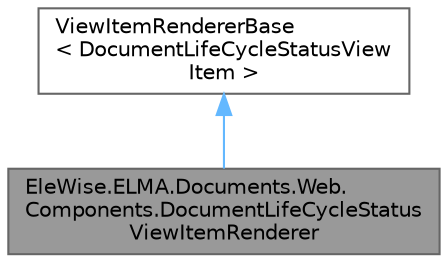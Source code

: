 digraph "EleWise.ELMA.Documents.Web.Components.DocumentLifeCycleStatusViewItemRenderer"
{
 // LATEX_PDF_SIZE
  bgcolor="transparent";
  edge [fontname=Helvetica,fontsize=10,labelfontname=Helvetica,labelfontsize=10];
  node [fontname=Helvetica,fontsize=10,shape=box,height=0.2,width=0.4];
  Node1 [id="Node000001",label="EleWise.ELMA.Documents.Web.\lComponents.DocumentLifeCycleStatus\lViewItemRenderer",height=0.2,width=0.4,color="gray40", fillcolor="grey60", style="filled", fontcolor="black",tooltip=" "];
  Node2 -> Node1 [id="edge1_Node000001_Node000002",dir="back",color="steelblue1",style="solid",tooltip=" "];
  Node2 [id="Node000002",label="ViewItemRendererBase\l\< DocumentLifeCycleStatusView\lItem \>",height=0.2,width=0.4,color="gray40", fillcolor="white", style="filled",tooltip=" "];
}
